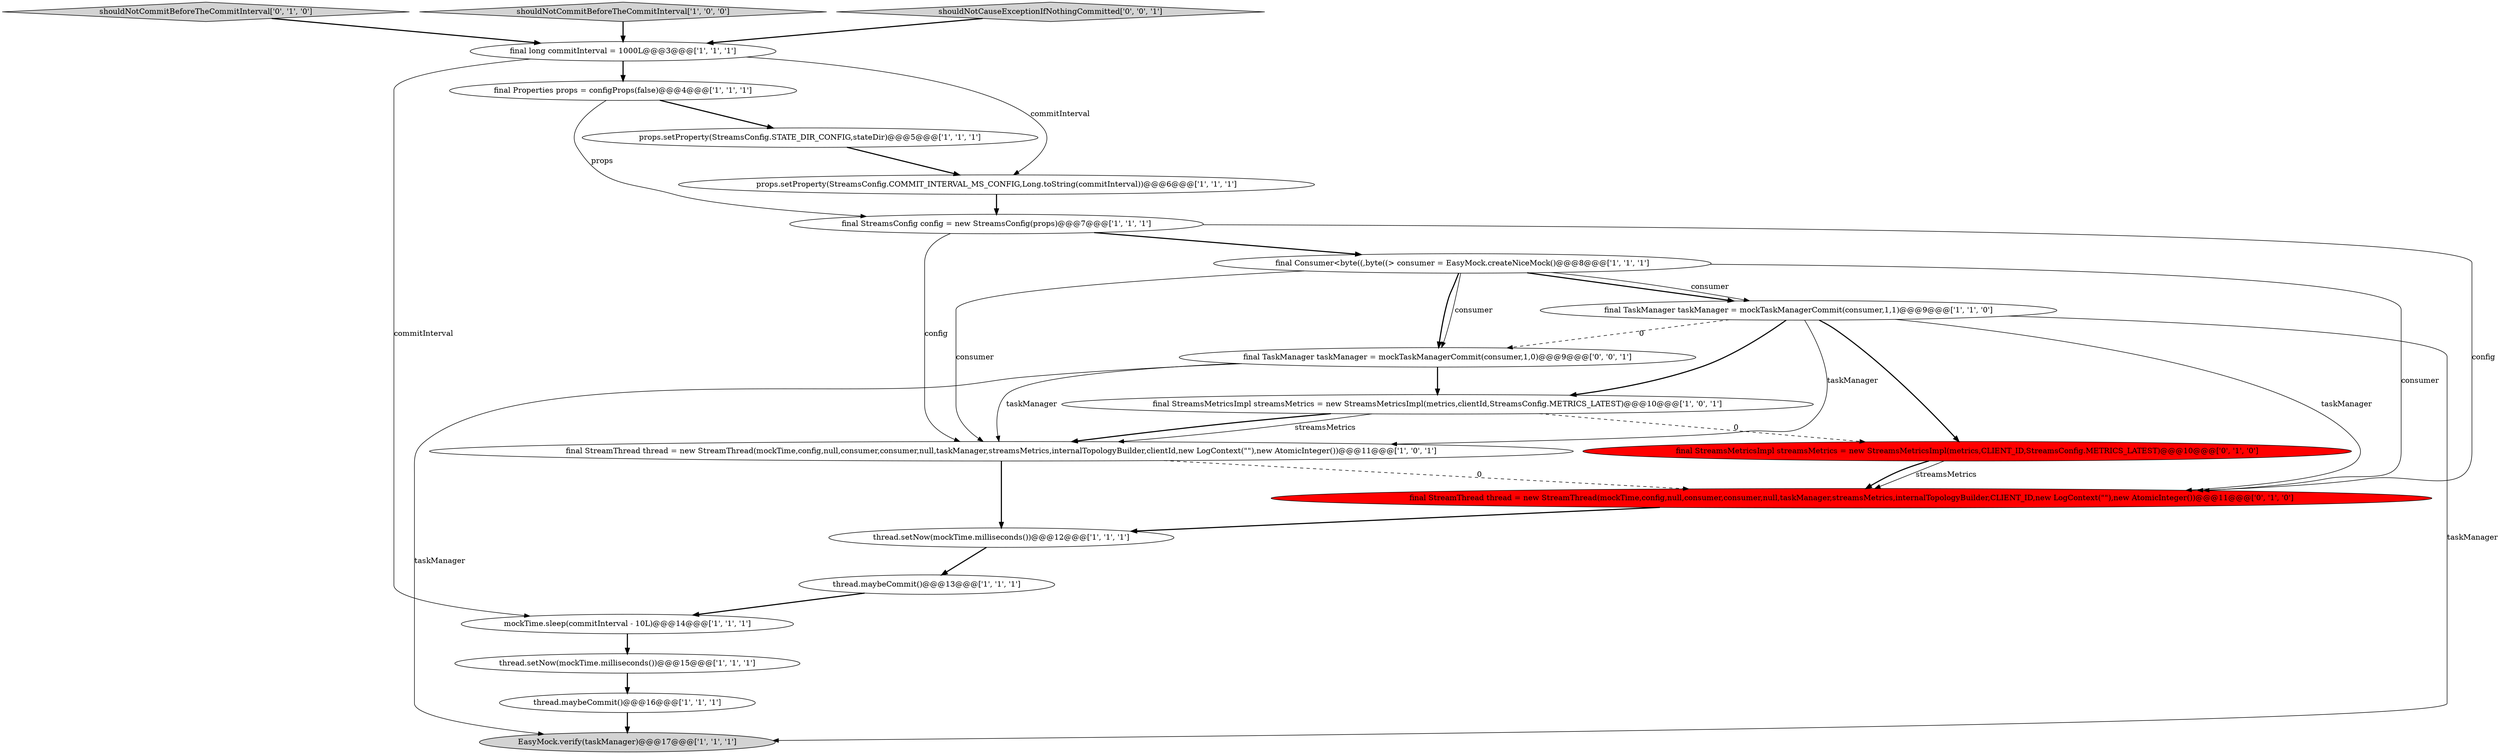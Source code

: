 digraph {
1 [style = filled, label = "props.setProperty(StreamsConfig.STATE_DIR_CONFIG,stateDir)@@@5@@@['1', '1', '1']", fillcolor = white, shape = ellipse image = "AAA0AAABBB1BBB"];
18 [style = filled, label = "final StreamThread thread = new StreamThread(mockTime,config,null,consumer,consumer,null,taskManager,streamsMetrics,internalTopologyBuilder,CLIENT_ID,new LogContext(\"\"),new AtomicInteger())@@@11@@@['0', '1', '0']", fillcolor = red, shape = ellipse image = "AAA1AAABBB2BBB"];
2 [style = filled, label = "final StreamThread thread = new StreamThread(mockTime,config,null,consumer,consumer,null,taskManager,streamsMetrics,internalTopologyBuilder,clientId,new LogContext(\"\"),new AtomicInteger())@@@11@@@['1', '0', '1']", fillcolor = white, shape = ellipse image = "AAA0AAABBB1BBB"];
15 [style = filled, label = "EasyMock.verify(taskManager)@@@17@@@['1', '1', '1']", fillcolor = lightgray, shape = ellipse image = "AAA0AAABBB1BBB"];
10 [style = filled, label = "thread.maybeCommit()@@@16@@@['1', '1', '1']", fillcolor = white, shape = ellipse image = "AAA0AAABBB1BBB"];
6 [style = filled, label = "final long commitInterval = 1000L@@@3@@@['1', '1', '1']", fillcolor = white, shape = ellipse image = "AAA0AAABBB1BBB"];
7 [style = filled, label = "final Consumer<byte((,byte((> consumer = EasyMock.createNiceMock()@@@8@@@['1', '1', '1']", fillcolor = white, shape = ellipse image = "AAA0AAABBB1BBB"];
17 [style = filled, label = "final StreamsMetricsImpl streamsMetrics = new StreamsMetricsImpl(metrics,CLIENT_ID,StreamsConfig.METRICS_LATEST)@@@10@@@['0', '1', '0']", fillcolor = red, shape = ellipse image = "AAA1AAABBB2BBB"];
19 [style = filled, label = "final TaskManager taskManager = mockTaskManagerCommit(consumer,1,0)@@@9@@@['0', '0', '1']", fillcolor = white, shape = ellipse image = "AAA0AAABBB3BBB"];
16 [style = filled, label = "shouldNotCommitBeforeTheCommitInterval['0', '1', '0']", fillcolor = lightgray, shape = diamond image = "AAA0AAABBB2BBB"];
8 [style = filled, label = "final StreamsConfig config = new StreamsConfig(props)@@@7@@@['1', '1', '1']", fillcolor = white, shape = ellipse image = "AAA0AAABBB1BBB"];
13 [style = filled, label = "final TaskManager taskManager = mockTaskManagerCommit(consumer,1,1)@@@9@@@['1', '1', '0']", fillcolor = white, shape = ellipse image = "AAA0AAABBB1BBB"];
9 [style = filled, label = "mockTime.sleep(commitInterval - 10L)@@@14@@@['1', '1', '1']", fillcolor = white, shape = ellipse image = "AAA0AAABBB1BBB"];
3 [style = filled, label = "thread.setNow(mockTime.milliseconds())@@@12@@@['1', '1', '1']", fillcolor = white, shape = ellipse image = "AAA0AAABBB1BBB"];
4 [style = filled, label = "props.setProperty(StreamsConfig.COMMIT_INTERVAL_MS_CONFIG,Long.toString(commitInterval))@@@6@@@['1', '1', '1']", fillcolor = white, shape = ellipse image = "AAA0AAABBB1BBB"];
12 [style = filled, label = "thread.setNow(mockTime.milliseconds())@@@15@@@['1', '1', '1']", fillcolor = white, shape = ellipse image = "AAA0AAABBB1BBB"];
5 [style = filled, label = "final StreamsMetricsImpl streamsMetrics = new StreamsMetricsImpl(metrics,clientId,StreamsConfig.METRICS_LATEST)@@@10@@@['1', '0', '1']", fillcolor = white, shape = ellipse image = "AAA0AAABBB1BBB"];
11 [style = filled, label = "shouldNotCommitBeforeTheCommitInterval['1', '0', '0']", fillcolor = lightgray, shape = diamond image = "AAA0AAABBB1BBB"];
20 [style = filled, label = "shouldNotCauseExceptionIfNothingCommitted['0', '0', '1']", fillcolor = lightgray, shape = diamond image = "AAA0AAABBB3BBB"];
0 [style = filled, label = "final Properties props = configProps(false)@@@4@@@['1', '1', '1']", fillcolor = white, shape = ellipse image = "AAA0AAABBB1BBB"];
14 [style = filled, label = "thread.maybeCommit()@@@13@@@['1', '1', '1']", fillcolor = white, shape = ellipse image = "AAA0AAABBB1BBB"];
7->13 [style = bold, label=""];
18->3 [style = bold, label=""];
1->4 [style = bold, label=""];
7->2 [style = solid, label="consumer"];
10->15 [style = bold, label=""];
5->2 [style = solid, label="streamsMetrics"];
19->15 [style = solid, label="taskManager"];
16->6 [style = bold, label=""];
2->3 [style = bold, label=""];
11->6 [style = bold, label=""];
3->14 [style = bold, label=""];
0->8 [style = solid, label="props"];
7->13 [style = solid, label="consumer"];
19->2 [style = solid, label="taskManager"];
13->18 [style = solid, label="taskManager"];
6->0 [style = bold, label=""];
20->6 [style = bold, label=""];
13->19 [style = dashed, label="0"];
7->19 [style = solid, label="consumer"];
8->18 [style = solid, label="config"];
8->7 [style = bold, label=""];
19->5 [style = bold, label=""];
7->18 [style = solid, label="consumer"];
13->17 [style = bold, label=""];
5->2 [style = bold, label=""];
17->18 [style = solid, label="streamsMetrics"];
12->10 [style = bold, label=""];
5->17 [style = dashed, label="0"];
13->2 [style = solid, label="taskManager"];
0->1 [style = bold, label=""];
6->4 [style = solid, label="commitInterval"];
2->18 [style = dashed, label="0"];
13->5 [style = bold, label=""];
4->8 [style = bold, label=""];
14->9 [style = bold, label=""];
6->9 [style = solid, label="commitInterval"];
9->12 [style = bold, label=""];
13->15 [style = solid, label="taskManager"];
7->19 [style = bold, label=""];
8->2 [style = solid, label="config"];
17->18 [style = bold, label=""];
}
